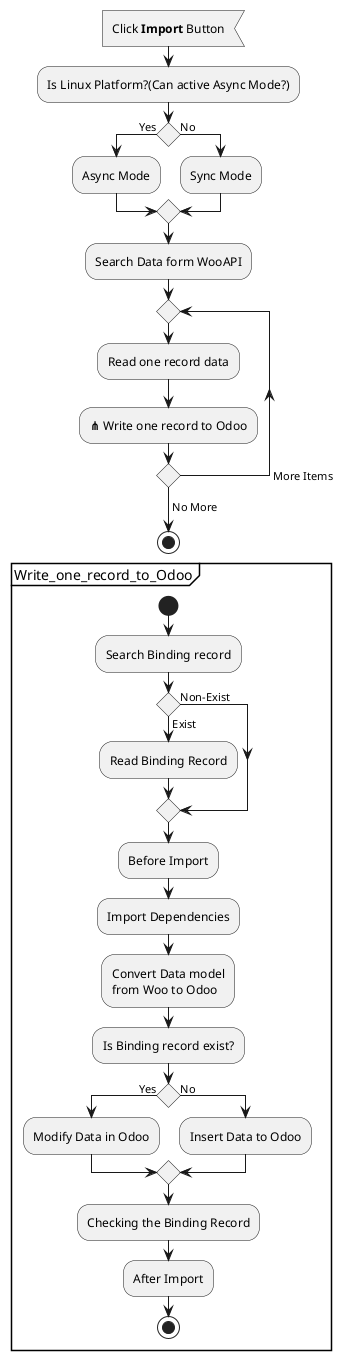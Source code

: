 @startuml
:Click **Import** Button<
:Is Linux Platform?(Can active Async Mode?);
if () then (Yes)
  :Async Mode;
else (No)
  :Sync Mode;
endif
:Search Data form WooAPI;
repeat
:Read one record data;
:**⋔** Write one record to Odoo;
repeat while -> More Items
->No More;
stop

partition Write_one_record_to_Odoo {
  start
  :Search Binding record;
  if () then (Exist)
    :Read Binding Record;
  else (Non-Exist)
  endif
  :Before Import;
  :Import Dependencies;
  :Convert Data model\nfrom Woo to Odoo;
  :Is Binding record exist?;
  if () then (Yes)
    :Modify Data in Odoo;
  else (No)
    :Insert Data to Odoo;
  endif
  :Checking the Binding Record;
  :After Import;
  stop
}
@enduml